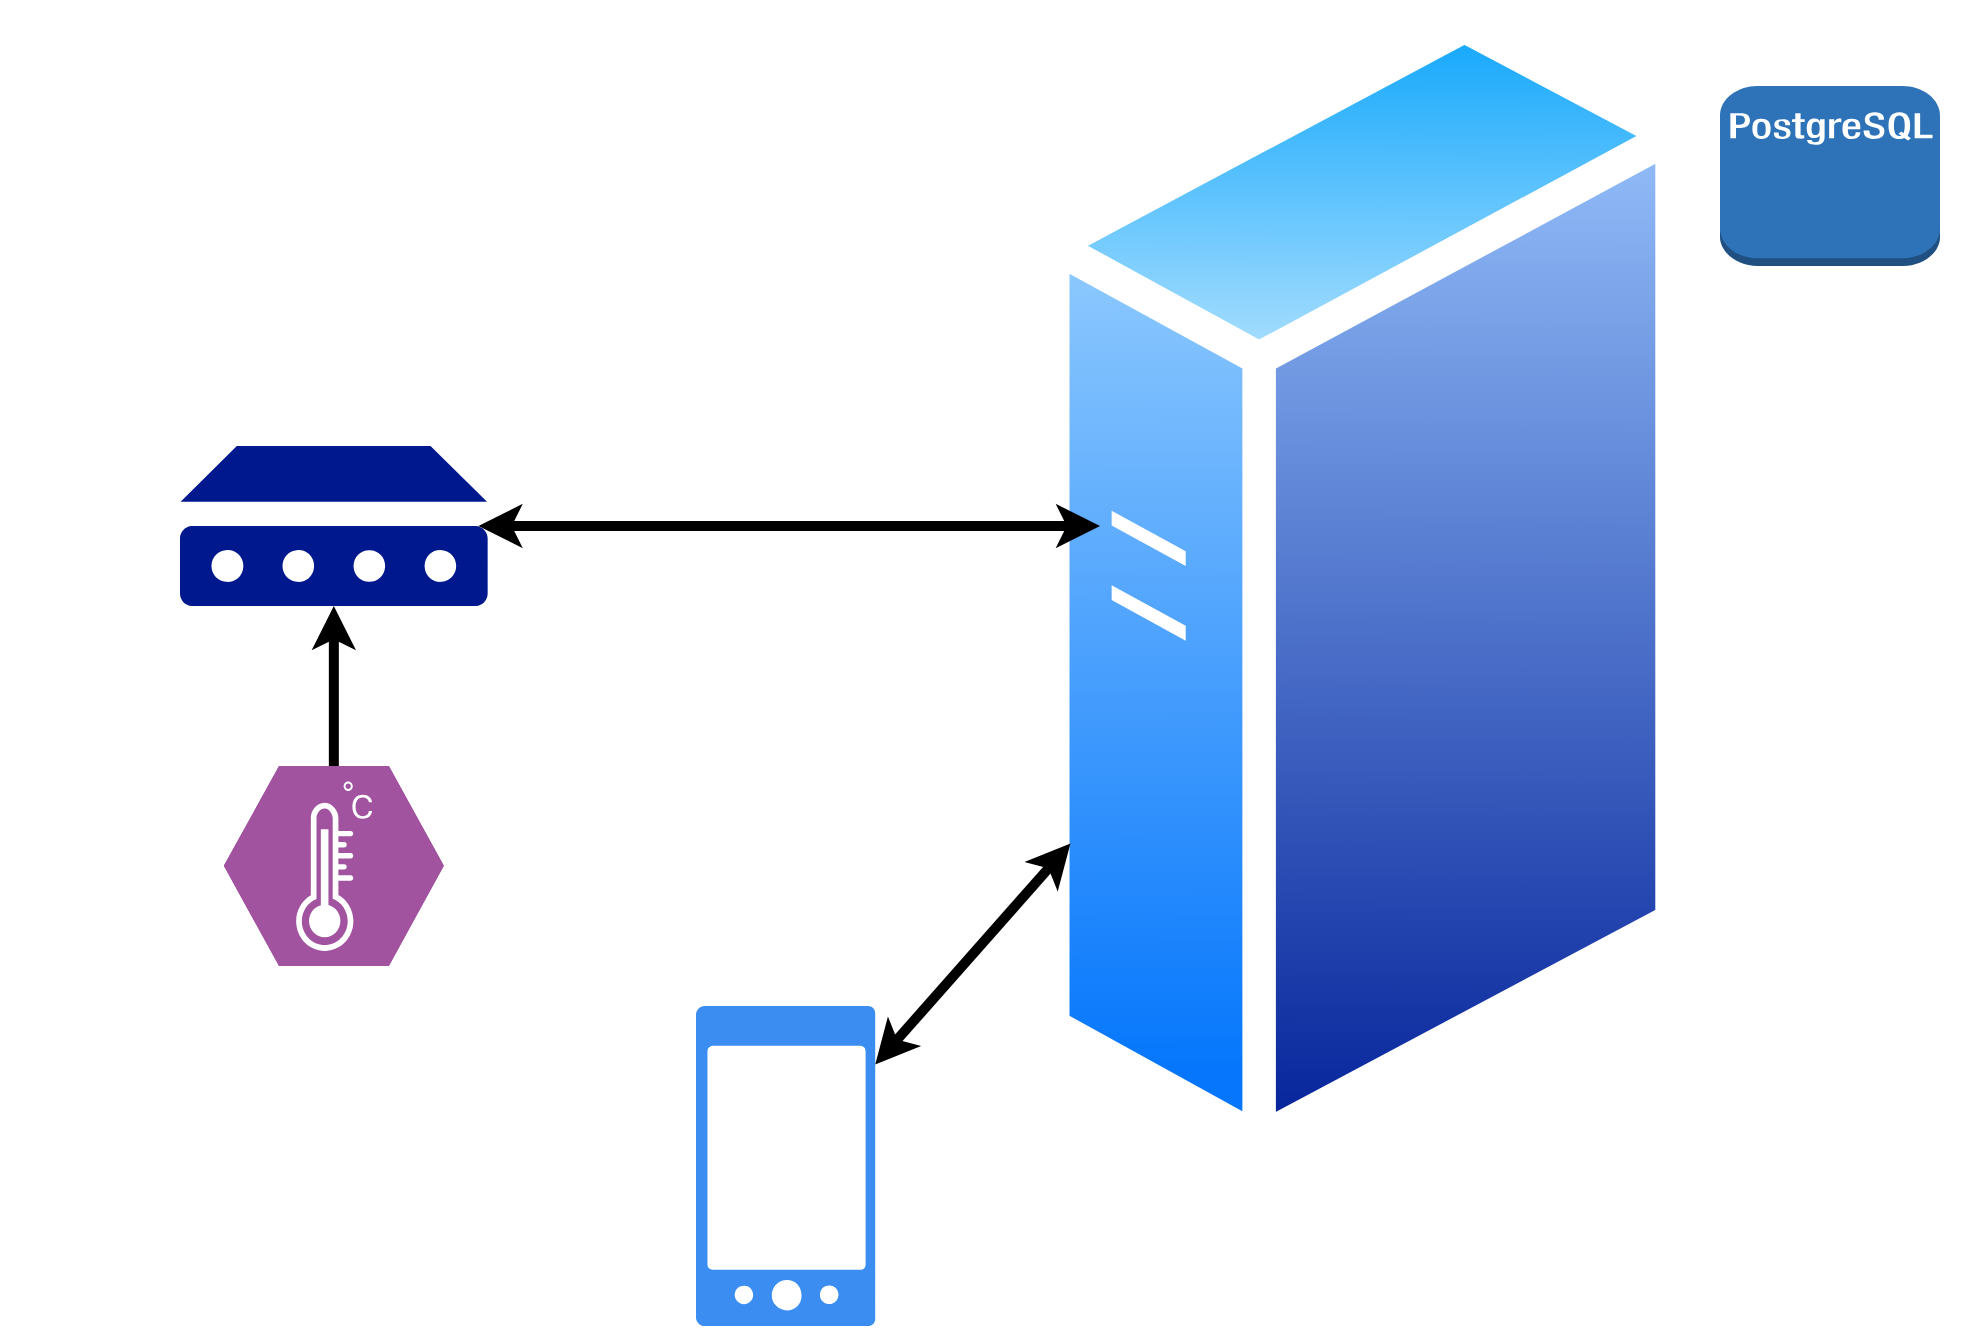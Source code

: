 <mxfile version="17.1.3"><diagram id="YYwXPuGR_OKCenRUx06J" name="Page-1"><mxGraphModel dx="1422" dy="715" grid="1" gridSize="10" guides="1" tooltips="1" connect="1" arrows="1" fold="1" page="1" pageScale="1" pageWidth="1654" pageHeight="2336" math="0" shadow="0"><root><mxCell id="0"/><mxCell id="1" parent="0"/><mxCell id="xdliL1WsK1F3SRf0N8nw-1" value="" style="aspect=fixed;perimeter=ellipsePerimeter;html=1;align=center;shadow=0;dashed=0;spacingTop=3;image;image=img/lib/active_directory/generic_server.svg;" parent="1" vertex="1"><mxGeometry x="658" y="117" width="326.4" height="582.86" as="geometry"/></mxCell><mxCell id="xdliL1WsK1F3SRf0N8nw-3" value="" style="shape=image;html=1;verticalAlign=top;verticalLabelPosition=bottom;labelBackgroundColor=#ffffff;imageAspect=0;aspect=fixed;image=https://cdn4.iconfinder.com/data/icons/logos-and-brands/512/272_Raspberry_Pi_logo-128.png" parent="1" vertex="1"><mxGeometry x="140" y="340" width="80" height="80" as="geometry"/></mxCell><mxCell id="xdliL1WsK1F3SRf0N8nw-15" style="edgeStyle=none;rounded=0;orthogonalLoop=1;jettySize=auto;html=1;startArrow=classic;startFill=1;strokeColor=default;strokeWidth=5;endArrow=none;endFill=0;" parent="1" source="xdliL1WsK1F3SRf0N8nw-5" target="xdliL1WsK1F3SRf0N8nw-11" edge="1"><mxGeometry relative="1" as="geometry"/></mxCell><mxCell id="xdliL1WsK1F3SRf0N8nw-25" style="edgeStyle=none;rounded=0;orthogonalLoop=1;jettySize=auto;html=1;startArrow=classic;startFill=1;endArrow=classic;endFill=1;strokeColor=default;strokeWidth=5;endSize=6;jumpStyle=none;exitX=0.97;exitY=0.5;exitDx=0;exitDy=0;exitPerimeter=0;" parent="1" source="xdliL1WsK1F3SRf0N8nw-5" edge="1"><mxGeometry relative="1" as="geometry"><mxPoint x="690" y="380" as="targetPoint"/></mxGeometry></mxCell><mxCell id="xdliL1WsK1F3SRf0N8nw-5" value="" style="sketch=0;aspect=fixed;pointerEvents=1;shadow=0;dashed=0;html=1;strokeColor=none;labelPosition=center;verticalLabelPosition=bottom;verticalAlign=top;align=center;fillColor=#00188D;shape=mxgraph.mscae.enterprise.device" parent="1" vertex="1"><mxGeometry x="230" y="340" width="153.84" height="80" as="geometry"/></mxCell><mxCell id="xdliL1WsK1F3SRf0N8nw-6" value="" style="outlineConnect=0;dashed=0;verticalLabelPosition=bottom;verticalAlign=top;align=center;html=1;shape=mxgraph.aws3.postgre_sql_instance;fillColor=#2E73B8;gradientColor=none;" parent="1" vertex="1"><mxGeometry x="1000" y="160" width="110" height="90" as="geometry"/></mxCell><mxCell id="xdliL1WsK1F3SRf0N8nw-8" value="" style="shape=image;html=1;verticalAlign=top;verticalLabelPosition=bottom;labelBackgroundColor=#ffffff;imageAspect=0;aspect=fixed;image=https://cdn4.iconfinder.com/data/icons/logos-brands-5/24/graphql-128.png" parent="1" vertex="1"><mxGeometry x="1002.75" y="505.5" width="124.5" height="124.5" as="geometry"/></mxCell><mxCell id="xdliL1WsK1F3SRf0N8nw-9" value="" style="shape=image;html=1;verticalAlign=top;verticalLabelPosition=bottom;labelBackgroundColor=#ffffff;imageAspect=0;aspect=fixed;image=https://cdn4.iconfinder.com/data/icons/logos-brands-5/24/flask-128.png" parent="1" vertex="1"><mxGeometry x="1005" y="270" width="100" height="100" as="geometry"/></mxCell><mxCell id="xdliL1WsK1F3SRf0N8nw-10" value="" style="shape=image;html=1;verticalAlign=top;verticalLabelPosition=bottom;labelBackgroundColor=#ffffff;imageAspect=0;aspect=fixed;image=https://cdn3.iconfinder.com/data/icons/social-media-2169/24/social_media_social_media_logo_docker-128.png" parent="1" vertex="1"><mxGeometry x="1015" y="400" width="100" height="100" as="geometry"/></mxCell><mxCell id="xdliL1WsK1F3SRf0N8nw-11" value="" style="verticalLabelPosition=bottom;sketch=0;html=1;fillColor=#A153A0;strokeColor=#ffffff;verticalAlign=top;align=center;points=[[0,0.5,0],[0.125,0.25,0],[0.25,0,0],[0.5,0,0],[0.75,0,0],[0.875,0.25,0],[1,0.5,0],[0.875,0.75,0],[0.75,1,0],[0.5,1,0],[0.125,0.75,0]];pointerEvents=1;shape=mxgraph.cisco_safe.compositeIcon;bgIcon=mxgraph.cisco_safe.design.blank_device;resIcon=mxgraph.cisco_safe.design.sensor;" parent="1" vertex="1"><mxGeometry x="251.92" y="500" width="110" height="100" as="geometry"/></mxCell><mxCell id="xdliL1WsK1F3SRf0N8nw-27" style="edgeStyle=none;rounded=0;orthogonalLoop=1;jettySize=auto;html=1;entryX=0;entryY=0.75;entryDx=0;entryDy=0;startArrow=classic;startFill=1;endArrow=classic;endFill=1;strokeColor=default;strokeWidth=5;" parent="1" source="xdliL1WsK1F3SRf0N8nw-18" target="xdliL1WsK1F3SRf0N8nw-1" edge="1"><mxGeometry relative="1" as="geometry"/></mxCell><mxCell id="xdliL1WsK1F3SRf0N8nw-18" value="" style="sketch=0;html=1;aspect=fixed;strokeColor=none;shadow=0;align=center;verticalAlign=top;fillColor=#3B8DF1;shape=mxgraph.gcp2.phone_android" parent="1" vertex="1"><mxGeometry x="488" y="620" width="89.6" height="160" as="geometry"/></mxCell><mxCell id="xdliL1WsK1F3SRf0N8nw-21" value="" style="shape=image;html=1;verticalAlign=top;verticalLabelPosition=bottom;labelBackgroundColor=#ffffff;imageAspect=0;aspect=fixed;image=https://cdn4.iconfinder.com/data/icons/logos-brands-5/24/flutter-128.png" parent="1" vertex="1"><mxGeometry x="430" y="630" width="58" height="58" as="geometry"/></mxCell><mxCell id="dEKUAB8bD72OPbutqaR1-1" style="edgeStyle=orthogonalEdgeStyle;rounded=0;orthogonalLoop=1;jettySize=auto;html=1;exitX=0.5;exitY=1;exitDx=0;exitDy=0;exitPerimeter=0;" edge="1" parent="1" source="xdliL1WsK1F3SRf0N8nw-5" target="xdliL1WsK1F3SRf0N8nw-5"><mxGeometry relative="1" as="geometry"/></mxCell></root></mxGraphModel></diagram></mxfile>
